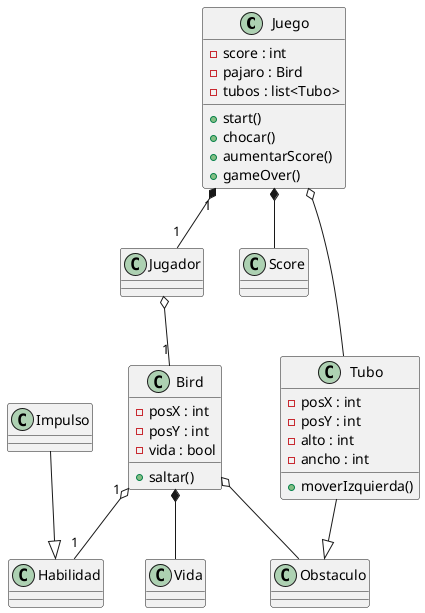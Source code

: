 @startuml FlappyBird 



class Juego{
    -score : int
    -pajaro : Bird
    -tubos : list<Tubo>
    +start()
    +chocar()
    +aumentarScore()
    +gameOver()
}
class Jugador 
class Bird{
    -posX : int
    -posY : int 
    -vida : bool
    +saltar()
}
class Habilidad 
class Impulso 
class Obstaculo 
class Score 
class Vida
class Tubo{
    -posX : int 
    -posY : int 
    -alto : int 
    -ancho : int 
    +moverIzquierda()
}

Juego "1" *--  "1" Jugador 
Jugador o-- "1" Bird
Bird "1" o-- "1" Habilidad
Juego *-- Score 
Bird *-- Vida 
Impulso --|> Habilidad
Bird o-- Obstaculo
Tubo --|> Obstaculo
Juego o-- Tubo





@enduml 
